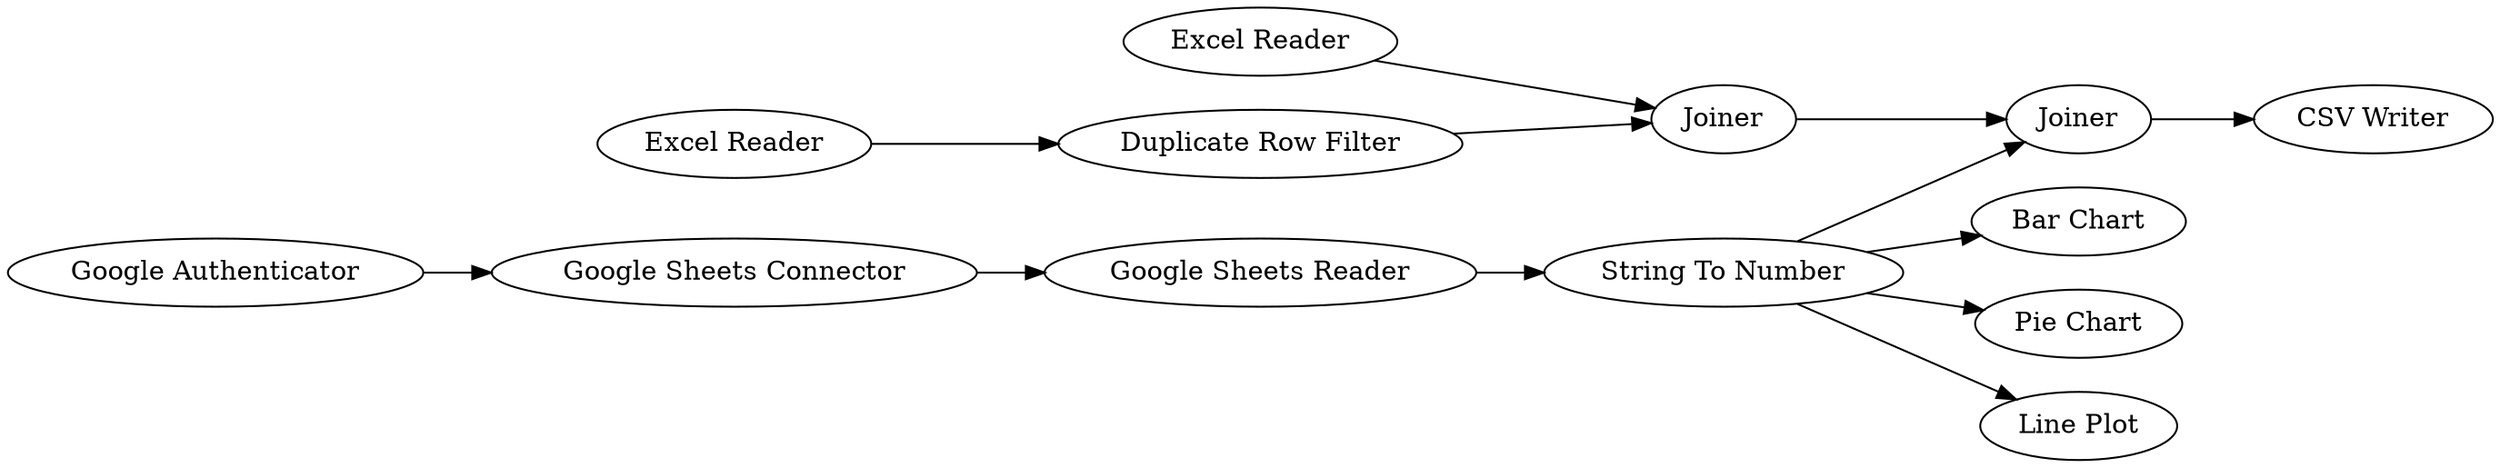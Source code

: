 digraph {
	13 -> 26
	12 -> 13
	13 -> 29
	3 -> 4
	31 -> 32
	24 -> 32
	4 -> 12
	26 -> 30
	32 -> 26
	13 -> 27
	13 -> 28
	25 -> 24
	24 [label="Duplicate Row Filter"]
	27 [label="Pie Chart"]
	30 [label="CSV Writer"]
	13 [label="String To Number"]
	29 [label="Bar Chart"]
	28 [label="Line Plot"]
	31 [label="Excel Reader"]
	4 [label="Google Sheets Connector"]
	26 [label=Joiner]
	25 [label="Excel Reader"]
	32 [label=Joiner]
	3 [label="Google Authenticator"]
	12 [label="Google Sheets Reader"]
	rankdir=LR
}

